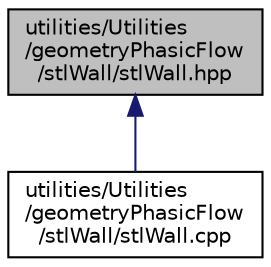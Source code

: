 digraph "utilities/Utilities/geometryPhasicFlow/stlWall/stlWall.hpp"
{
 // LATEX_PDF_SIZE
  edge [fontname="Helvetica",fontsize="10",labelfontname="Helvetica",labelfontsize="10"];
  node [fontname="Helvetica",fontsize="10",shape=record];
  Node1 [label="utilities/Utilities\l/geometryPhasicFlow\l/stlWall/stlWall.hpp",height=0.2,width=0.4,color="black", fillcolor="grey75", style="filled", fontcolor="black",tooltip=" "];
  Node1 -> Node2 [dir="back",color="midnightblue",fontsize="10",style="solid",fontname="Helvetica"];
  Node2 [label="utilities/Utilities\l/geometryPhasicFlow\l/stlWall/stlWall.cpp",height=0.2,width=0.4,color="black", fillcolor="white", style="filled",URL="$stlWall_8cpp.html",tooltip=" "];
}
